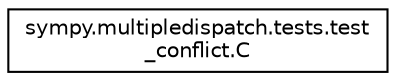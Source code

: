 digraph "Graphical Class Hierarchy"
{
 // LATEX_PDF_SIZE
  edge [fontname="Helvetica",fontsize="10",labelfontname="Helvetica",labelfontsize="10"];
  node [fontname="Helvetica",fontsize="10",shape=record];
  rankdir="LR";
  Node0 [label="sympy.multipledispatch.tests.test\l_conflict.C",height=0.2,width=0.4,color="black", fillcolor="white", style="filled",URL="$classsympy_1_1multipledispatch_1_1tests_1_1test__conflict_1_1C.html",tooltip=" "];
}
